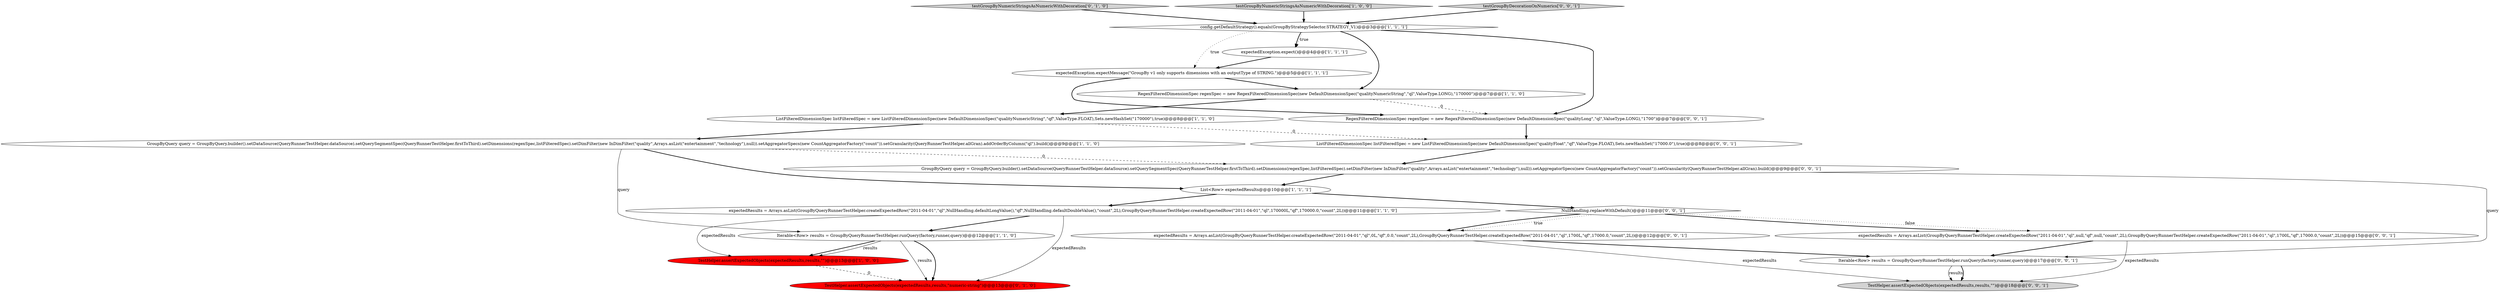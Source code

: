 digraph {
20 [style = filled, label = "expectedResults = Arrays.asList(GroupByQueryRunnerTestHelper.createExpectedRow(\"2011-04-01\",\"ql\",0L,\"qf\",0.0,\"count\",2L),GroupByQueryRunnerTestHelper.createExpectedRow(\"2011-04-01\",\"ql\",1700L,\"qf\",17000.0,\"count\",2L))@@@12@@@['0', '0', '1']", fillcolor = white, shape = ellipse image = "AAA0AAABBB3BBB"];
11 [style = filled, label = "testGroupByNumericStringsAsNumericWithDecoration['0', '1', '0']", fillcolor = lightgray, shape = diamond image = "AAA0AAABBB2BBB"];
18 [style = filled, label = "NullHandling.replaceWithDefault()@@@11@@@['0', '0', '1']", fillcolor = white, shape = diamond image = "AAA0AAABBB3BBB"];
2 [style = filled, label = "config.getDefaultStrategy().equals(GroupByStrategySelector.STRATEGY_V1)@@@3@@@['1', '1', '1']", fillcolor = white, shape = diamond image = "AAA0AAABBB1BBB"];
1 [style = filled, label = "expectedException.expectMessage(\"GroupBy v1 only supports dimensions with an outputType of STRING.\")@@@5@@@['1', '1', '1']", fillcolor = white, shape = ellipse image = "AAA0AAABBB1BBB"];
17 [style = filled, label = "ListFilteredDimensionSpec listFilteredSpec = new ListFilteredDimensionSpec(new DefaultDimensionSpec(\"qualityFloat\",\"qf\",ValueType.FLOAT),Sets.newHashSet(\"17000.0\"),true)@@@8@@@['0', '0', '1']", fillcolor = white, shape = ellipse image = "AAA0AAABBB3BBB"];
6 [style = filled, label = "ListFilteredDimensionSpec listFilteredSpec = new ListFilteredDimensionSpec(new DefaultDimensionSpec(\"qualityNumericString\",\"qf\",ValueType.FLOAT),Sets.newHashSet(\"170000\"),true)@@@8@@@['1', '1', '0']", fillcolor = white, shape = ellipse image = "AAA0AAABBB1BBB"];
3 [style = filled, label = "expectedResults = Arrays.asList(GroupByQueryRunnerTestHelper.createExpectedRow(\"2011-04-01\",\"ql\",NullHandling.defaultLongValue(),\"qf\",NullHandling.defaultDoubleValue(),\"count\",2L),GroupByQueryRunnerTestHelper.createExpectedRow(\"2011-04-01\",\"ql\",170000L,\"qf\",170000.0,\"count\",2L))@@@11@@@['1', '1', '0']", fillcolor = white, shape = ellipse image = "AAA0AAABBB1BBB"];
10 [style = filled, label = "testGroupByNumericStringsAsNumericWithDecoration['1', '0', '0']", fillcolor = lightgray, shape = diamond image = "AAA0AAABBB1BBB"];
0 [style = filled, label = "Iterable<Row> results = GroupByQueryRunnerTestHelper.runQuery(factory,runner,query)@@@12@@@['1', '1', '0']", fillcolor = white, shape = ellipse image = "AAA0AAABBB1BBB"];
14 [style = filled, label = "RegexFilteredDimensionSpec regexSpec = new RegexFilteredDimensionSpec(new DefaultDimensionSpec(\"qualityLong\",\"ql\",ValueType.LONG),\"1700\")@@@7@@@['0', '0', '1']", fillcolor = white, shape = ellipse image = "AAA0AAABBB3BBB"];
9 [style = filled, label = "TestHelper.assertExpectedObjects(expectedResults,results,\"\")@@@13@@@['1', '0', '0']", fillcolor = red, shape = ellipse image = "AAA1AAABBB1BBB"];
8 [style = filled, label = "RegexFilteredDimensionSpec regexSpec = new RegexFilteredDimensionSpec(new DefaultDimensionSpec(\"qualityNumericString\",\"ql\",ValueType.LONG),\"170000\")@@@7@@@['1', '1', '0']", fillcolor = white, shape = ellipse image = "AAA0AAABBB1BBB"];
5 [style = filled, label = "GroupByQuery query = GroupByQuery.builder().setDataSource(QueryRunnerTestHelper.dataSource).setQuerySegmentSpec(QueryRunnerTestHelper.firstToThird).setDimensions(regexSpec,listFilteredSpec).setDimFilter(new InDimFilter(\"quality\",Arrays.asList(\"entertainment\",\"technology\"),null)).setAggregatorSpecs(new CountAggregatorFactory(\"count\")).setGranularity(QueryRunnerTestHelper.allGran).addOrderByColumn(\"ql\").build()@@@9@@@['1', '1', '0']", fillcolor = white, shape = ellipse image = "AAA0AAABBB1BBB"];
12 [style = filled, label = "TestHelper.assertExpectedObjects(expectedResults,results,\"numeric-string\")@@@13@@@['0', '1', '0']", fillcolor = red, shape = ellipse image = "AAA1AAABBB2BBB"];
15 [style = filled, label = "GroupByQuery query = GroupByQuery.builder().setDataSource(QueryRunnerTestHelper.dataSource).setQuerySegmentSpec(QueryRunnerTestHelper.firstToThird).setDimensions(regexSpec,listFilteredSpec).setDimFilter(new InDimFilter(\"quality\",Arrays.asList(\"entertainment\",\"technology\"),null)).setAggregatorSpecs(new CountAggregatorFactory(\"count\")).setGranularity(QueryRunnerTestHelper.allGran).build()@@@9@@@['0', '0', '1']", fillcolor = white, shape = ellipse image = "AAA0AAABBB3BBB"];
16 [style = filled, label = "testGroupByDecorationOnNumerics['0', '0', '1']", fillcolor = lightgray, shape = diamond image = "AAA0AAABBB3BBB"];
13 [style = filled, label = "expectedResults = Arrays.asList(GroupByQueryRunnerTestHelper.createExpectedRow(\"2011-04-01\",\"ql\",null,\"qf\",null,\"count\",2L),GroupByQueryRunnerTestHelper.createExpectedRow(\"2011-04-01\",\"ql\",1700L,\"qf\",17000.0,\"count\",2L))@@@15@@@['0', '0', '1']", fillcolor = white, shape = ellipse image = "AAA0AAABBB3BBB"];
4 [style = filled, label = "List<Row> expectedResults@@@10@@@['1', '1', '1']", fillcolor = white, shape = ellipse image = "AAA0AAABBB1BBB"];
19 [style = filled, label = "Iterable<Row> results = GroupByQueryRunnerTestHelper.runQuery(factory,runner,query)@@@17@@@['0', '0', '1']", fillcolor = white, shape = ellipse image = "AAA0AAABBB3BBB"];
21 [style = filled, label = "TestHelper.assertExpectedObjects(expectedResults,results,\"\")@@@18@@@['0', '0', '1']", fillcolor = lightgray, shape = ellipse image = "AAA0AAABBB3BBB"];
7 [style = filled, label = "expectedException.expect()@@@4@@@['1', '1', '1']", fillcolor = white, shape = ellipse image = "AAA0AAABBB1BBB"];
4->3 [style = bold, label=""];
0->9 [style = bold, label=""];
0->9 [style = solid, label="results"];
7->1 [style = bold, label=""];
1->8 [style = bold, label=""];
0->12 [style = solid, label="results"];
0->12 [style = bold, label=""];
18->13 [style = dotted, label="false"];
14->17 [style = bold, label=""];
8->6 [style = bold, label=""];
4->18 [style = bold, label=""];
5->0 [style = solid, label="query"];
6->17 [style = dashed, label="0"];
18->20 [style = dotted, label="true"];
8->14 [style = dashed, label="0"];
16->2 [style = bold, label=""];
11->2 [style = bold, label=""];
3->0 [style = bold, label=""];
20->21 [style = solid, label="expectedResults"];
6->5 [style = bold, label=""];
18->20 [style = bold, label=""];
13->19 [style = bold, label=""];
13->21 [style = solid, label="expectedResults"];
19->21 [style = solid, label="results"];
2->1 [style = dotted, label="true"];
2->7 [style = dotted, label="true"];
2->14 [style = bold, label=""];
5->4 [style = bold, label=""];
15->4 [style = bold, label=""];
17->15 [style = bold, label=""];
18->13 [style = bold, label=""];
15->19 [style = solid, label="query"];
10->2 [style = bold, label=""];
1->14 [style = bold, label=""];
9->12 [style = dashed, label="0"];
2->7 [style = bold, label=""];
20->19 [style = bold, label=""];
3->12 [style = solid, label="expectedResults"];
5->15 [style = dashed, label="0"];
3->9 [style = solid, label="expectedResults"];
2->8 [style = bold, label=""];
19->21 [style = bold, label=""];
}
